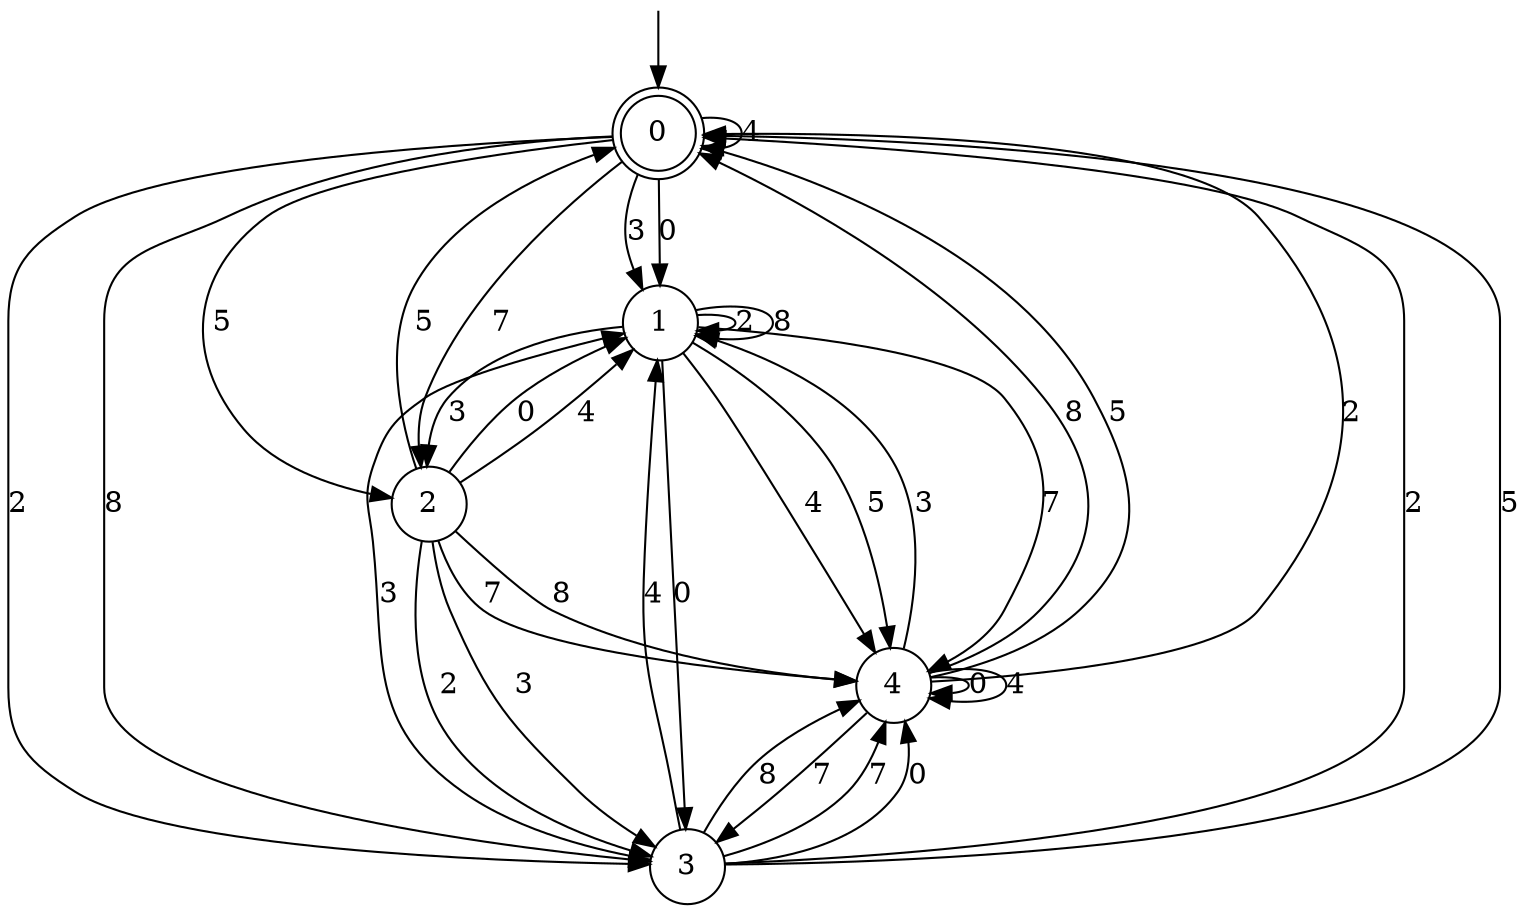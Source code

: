 digraph g {

	s0 [shape="doublecircle" label="0"];
	s1 [shape="circle" label="1"];
	s2 [shape="circle" label="2"];
	s3 [shape="circle" label="3"];
	s4 [shape="circle" label="4"];
	s0 -> s1 [label="3"];
	s0 -> s2 [label="7"];
	s0 -> s1 [label="0"];
	s0 -> s3 [label="2"];
	s0 -> s3 [label="8"];
	s0 -> s0 [label="4"];
	s0 -> s2 [label="5"];
	s1 -> s2 [label="3"];
	s1 -> s4 [label="7"];
	s1 -> s3 [label="0"];
	s1 -> s1 [label="2"];
	s1 -> s1 [label="8"];
	s1 -> s4 [label="4"];
	s1 -> s4 [label="5"];
	s2 -> s3 [label="3"];
	s2 -> s4 [label="7"];
	s2 -> s1 [label="0"];
	s2 -> s3 [label="2"];
	s2 -> s4 [label="8"];
	s2 -> s1 [label="4"];
	s2 -> s0 [label="5"];
	s3 -> s1 [label="3"];
	s3 -> s4 [label="7"];
	s3 -> s4 [label="0"];
	s3 -> s0 [label="2"];
	s3 -> s4 [label="8"];
	s3 -> s1 [label="4"];
	s3 -> s0 [label="5"];
	s4 -> s1 [label="3"];
	s4 -> s3 [label="7"];
	s4 -> s4 [label="0"];
	s4 -> s0 [label="2"];
	s4 -> s0 [label="8"];
	s4 -> s4 [label="4"];
	s4 -> s0 [label="5"];

__start0 [label="" shape="none" width="0" height="0"];
__start0 -> s0;

}
